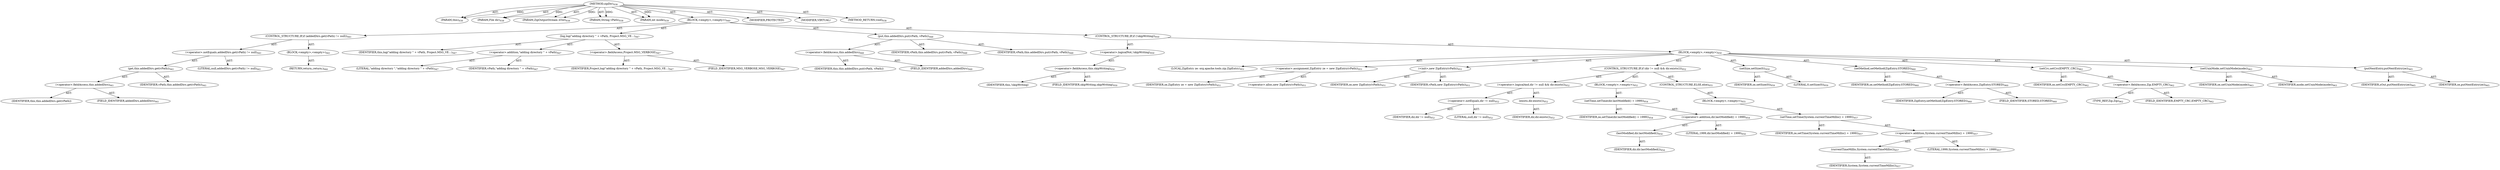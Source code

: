 digraph "zipDir" {  
"111669149726" [label = <(METHOD,zipDir)<SUB>938</SUB>> ]
"115964117003" [label = <(PARAM,this)<SUB>938</SUB>> ]
"115964117051" [label = <(PARAM,File dir)<SUB>938</SUB>> ]
"115964117052" [label = <(PARAM,ZipOutputStream zOut)<SUB>938</SUB>> ]
"115964117053" [label = <(PARAM,String vPath)<SUB>938</SUB>> ]
"115964117054" [label = <(PARAM,int mode)<SUB>939</SUB>> ]
"25769803922" [label = <(BLOCK,&lt;empty&gt;,&lt;empty&gt;)<SUB>940</SUB>> ]
"47244640358" [label = <(CONTROL_STRUCTURE,IF,if (addedDirs.get(vPath) != null))<SUB>941</SUB>> ]
"30064771822" [label = <(&lt;operator&gt;.notEquals,addedDirs.get(vPath) != null)<SUB>941</SUB>> ]
"30064771823" [label = <(get,this.addedDirs.get(vPath))<SUB>941</SUB>> ]
"30064771824" [label = <(&lt;operator&gt;.fieldAccess,this.addedDirs)<SUB>941</SUB>> ]
"68719477390" [label = <(IDENTIFIER,this,this.addedDirs.get(vPath))> ]
"55834574983" [label = <(FIELD_IDENTIFIER,addedDirs,addedDirs)<SUB>941</SUB>> ]
"68719477391" [label = <(IDENTIFIER,vPath,this.addedDirs.get(vPath))<SUB>941</SUB>> ]
"90194313365" [label = <(LITERAL,null,addedDirs.get(vPath) != null)<SUB>941</SUB>> ]
"25769803923" [label = <(BLOCK,&lt;empty&gt;,&lt;empty&gt;)<SUB>941</SUB>> ]
"146028888080" [label = <(RETURN,return;,return;)<SUB>944</SUB>> ]
"30064771825" [label = <(log,log(&quot;adding directory &quot; + vPath, Project.MSG_VE...)<SUB>947</SUB>> ]
"68719476796" [label = <(IDENTIFIER,this,log(&quot;adding directory &quot; + vPath, Project.MSG_VE...)<SUB>947</SUB>> ]
"30064771826" [label = <(&lt;operator&gt;.addition,&quot;adding directory &quot; + vPath)<SUB>947</SUB>> ]
"90194313366" [label = <(LITERAL,&quot;adding directory &quot;,&quot;adding directory &quot; + vPath)<SUB>947</SUB>> ]
"68719477392" [label = <(IDENTIFIER,vPath,&quot;adding directory &quot; + vPath)<SUB>947</SUB>> ]
"30064771827" [label = <(&lt;operator&gt;.fieldAccess,Project.MSG_VERBOSE)<SUB>947</SUB>> ]
"68719477393" [label = <(IDENTIFIER,Project,log(&quot;adding directory &quot; + vPath, Project.MSG_VE...)<SUB>947</SUB>> ]
"55834574984" [label = <(FIELD_IDENTIFIER,MSG_VERBOSE,MSG_VERBOSE)<SUB>947</SUB>> ]
"30064771828" [label = <(put,this.addedDirs.put(vPath, vPath))<SUB>948</SUB>> ]
"30064771829" [label = <(&lt;operator&gt;.fieldAccess,this.addedDirs)<SUB>948</SUB>> ]
"68719477394" [label = <(IDENTIFIER,this,this.addedDirs.put(vPath, vPath))> ]
"55834574985" [label = <(FIELD_IDENTIFIER,addedDirs,addedDirs)<SUB>948</SUB>> ]
"68719477395" [label = <(IDENTIFIER,vPath,this.addedDirs.put(vPath, vPath))<SUB>948</SUB>> ]
"68719477396" [label = <(IDENTIFIER,vPath,this.addedDirs.put(vPath, vPath))<SUB>948</SUB>> ]
"47244640359" [label = <(CONTROL_STRUCTURE,IF,if (!skipWriting))<SUB>950</SUB>> ]
"30064771830" [label = <(&lt;operator&gt;.logicalNot,!skipWriting)<SUB>950</SUB>> ]
"30064771831" [label = <(&lt;operator&gt;.fieldAccess,this.skipWriting)<SUB>950</SUB>> ]
"68719477397" [label = <(IDENTIFIER,this,!skipWriting)> ]
"55834574986" [label = <(FIELD_IDENTIFIER,skipWriting,skipWriting)<SUB>950</SUB>> ]
"25769803924" [label = <(BLOCK,&lt;empty&gt;,&lt;empty&gt;)<SUB>950</SUB>> ]
"94489280598" [label = <(LOCAL,ZipEntry ze: org.apache.tools.zip.ZipEntry)<SUB>951</SUB>> ]
"30064771832" [label = <(&lt;operator&gt;.assignment,ZipEntry ze = new ZipEntry(vPath))<SUB>951</SUB>> ]
"68719477398" [label = <(IDENTIFIER,ze,ZipEntry ze = new ZipEntry(vPath))<SUB>951</SUB>> ]
"30064771833" [label = <(&lt;operator&gt;.alloc,new ZipEntry(vPath))<SUB>951</SUB>> ]
"30064771834" [label = <(&lt;init&gt;,new ZipEntry(vPath))<SUB>951</SUB>> ]
"68719477399" [label = <(IDENTIFIER,ze,new ZipEntry(vPath))<SUB>951</SUB>> ]
"68719477400" [label = <(IDENTIFIER,vPath,new ZipEntry(vPath))<SUB>951</SUB>> ]
"47244640360" [label = <(CONTROL_STRUCTURE,IF,if (dir != null &amp;&amp; dir.exists()))<SUB>952</SUB>> ]
"30064771835" [label = <(&lt;operator&gt;.logicalAnd,dir != null &amp;&amp; dir.exists())<SUB>952</SUB>> ]
"30064771836" [label = <(&lt;operator&gt;.notEquals,dir != null)<SUB>952</SUB>> ]
"68719477401" [label = <(IDENTIFIER,dir,dir != null)<SUB>952</SUB>> ]
"90194313367" [label = <(LITERAL,null,dir != null)<SUB>952</SUB>> ]
"30064771837" [label = <(exists,dir.exists())<SUB>952</SUB>> ]
"68719477402" [label = <(IDENTIFIER,dir,dir.exists())<SUB>952</SUB>> ]
"25769803925" [label = <(BLOCK,&lt;empty&gt;,&lt;empty&gt;)<SUB>952</SUB>> ]
"30064771838" [label = <(setTime,setTime(dir.lastModified() + 1999))<SUB>954</SUB>> ]
"68719477403" [label = <(IDENTIFIER,ze,setTime(dir.lastModified() + 1999))<SUB>954</SUB>> ]
"30064771839" [label = <(&lt;operator&gt;.addition,dir.lastModified() + 1999)<SUB>954</SUB>> ]
"30064771840" [label = <(lastModified,dir.lastModified())<SUB>954</SUB>> ]
"68719477404" [label = <(IDENTIFIER,dir,dir.lastModified())<SUB>954</SUB>> ]
"90194313368" [label = <(LITERAL,1999,dir.lastModified() + 1999)<SUB>954</SUB>> ]
"47244640361" [label = <(CONTROL_STRUCTURE,ELSE,else)<SUB>955</SUB>> ]
"25769803926" [label = <(BLOCK,&lt;empty&gt;,&lt;empty&gt;)<SUB>955</SUB>> ]
"30064771841" [label = <(setTime,setTime(System.currentTimeMillis() + 1999))<SUB>957</SUB>> ]
"68719477405" [label = <(IDENTIFIER,ze,setTime(System.currentTimeMillis() + 1999))<SUB>957</SUB>> ]
"30064771842" [label = <(&lt;operator&gt;.addition,System.currentTimeMillis() + 1999)<SUB>957</SUB>> ]
"30064771843" [label = <(currentTimeMillis,System.currentTimeMillis())<SUB>957</SUB>> ]
"68719477406" [label = <(IDENTIFIER,System,System.currentTimeMillis())<SUB>957</SUB>> ]
"90194313369" [label = <(LITERAL,1999,System.currentTimeMillis() + 1999)<SUB>957</SUB>> ]
"30064771844" [label = <(setSize,setSize(0))<SUB>959</SUB>> ]
"68719477407" [label = <(IDENTIFIER,ze,setSize(0))<SUB>959</SUB>> ]
"90194313370" [label = <(LITERAL,0,setSize(0))<SUB>959</SUB>> ]
"30064771845" [label = <(setMethod,setMethod(ZipEntry.STORED))<SUB>960</SUB>> ]
"68719477408" [label = <(IDENTIFIER,ze,setMethod(ZipEntry.STORED))<SUB>960</SUB>> ]
"30064771846" [label = <(&lt;operator&gt;.fieldAccess,ZipEntry.STORED)<SUB>960</SUB>> ]
"68719477409" [label = <(IDENTIFIER,ZipEntry,setMethod(ZipEntry.STORED))<SUB>960</SUB>> ]
"55834574987" [label = <(FIELD_IDENTIFIER,STORED,STORED)<SUB>960</SUB>> ]
"30064771847" [label = <(setCrc,setCrc(EMPTY_CRC))<SUB>962</SUB>> ]
"68719477410" [label = <(IDENTIFIER,ze,setCrc(EMPTY_CRC))<SUB>962</SUB>> ]
"30064771848" [label = <(&lt;operator&gt;.fieldAccess,Zip.EMPTY_CRC)<SUB>962</SUB>> ]
"180388626451" [label = <(TYPE_REF,Zip,Zip)<SUB>962</SUB>> ]
"55834574988" [label = <(FIELD_IDENTIFIER,EMPTY_CRC,EMPTY_CRC)<SUB>962</SUB>> ]
"30064771849" [label = <(setUnixMode,setUnixMode(mode))<SUB>963</SUB>> ]
"68719477411" [label = <(IDENTIFIER,ze,setUnixMode(mode))<SUB>963</SUB>> ]
"68719477412" [label = <(IDENTIFIER,mode,setUnixMode(mode))<SUB>963</SUB>> ]
"30064771850" [label = <(putNextEntry,putNextEntry(ze))<SUB>965</SUB>> ]
"68719477413" [label = <(IDENTIFIER,zOut,putNextEntry(ze))<SUB>965</SUB>> ]
"68719477414" [label = <(IDENTIFIER,ze,putNextEntry(ze))<SUB>965</SUB>> ]
"133143986262" [label = <(MODIFIER,PROTECTED)> ]
"133143986263" [label = <(MODIFIER,VIRTUAL)> ]
"128849018910" [label = <(METHOD_RETURN,void)<SUB>938</SUB>> ]
  "111669149726" -> "115964117003"  [ label = "AST: "] 
  "111669149726" -> "115964117051"  [ label = "AST: "] 
  "111669149726" -> "115964117052"  [ label = "AST: "] 
  "111669149726" -> "115964117053"  [ label = "AST: "] 
  "111669149726" -> "115964117054"  [ label = "AST: "] 
  "111669149726" -> "25769803922"  [ label = "AST: "] 
  "111669149726" -> "133143986262"  [ label = "AST: "] 
  "111669149726" -> "133143986263"  [ label = "AST: "] 
  "111669149726" -> "128849018910"  [ label = "AST: "] 
  "25769803922" -> "47244640358"  [ label = "AST: "] 
  "25769803922" -> "30064771825"  [ label = "AST: "] 
  "25769803922" -> "30064771828"  [ label = "AST: "] 
  "25769803922" -> "47244640359"  [ label = "AST: "] 
  "47244640358" -> "30064771822"  [ label = "AST: "] 
  "47244640358" -> "25769803923"  [ label = "AST: "] 
  "30064771822" -> "30064771823"  [ label = "AST: "] 
  "30064771822" -> "90194313365"  [ label = "AST: "] 
  "30064771823" -> "30064771824"  [ label = "AST: "] 
  "30064771823" -> "68719477391"  [ label = "AST: "] 
  "30064771824" -> "68719477390"  [ label = "AST: "] 
  "30064771824" -> "55834574983"  [ label = "AST: "] 
  "25769803923" -> "146028888080"  [ label = "AST: "] 
  "30064771825" -> "68719476796"  [ label = "AST: "] 
  "30064771825" -> "30064771826"  [ label = "AST: "] 
  "30064771825" -> "30064771827"  [ label = "AST: "] 
  "30064771826" -> "90194313366"  [ label = "AST: "] 
  "30064771826" -> "68719477392"  [ label = "AST: "] 
  "30064771827" -> "68719477393"  [ label = "AST: "] 
  "30064771827" -> "55834574984"  [ label = "AST: "] 
  "30064771828" -> "30064771829"  [ label = "AST: "] 
  "30064771828" -> "68719477395"  [ label = "AST: "] 
  "30064771828" -> "68719477396"  [ label = "AST: "] 
  "30064771829" -> "68719477394"  [ label = "AST: "] 
  "30064771829" -> "55834574985"  [ label = "AST: "] 
  "47244640359" -> "30064771830"  [ label = "AST: "] 
  "47244640359" -> "25769803924"  [ label = "AST: "] 
  "30064771830" -> "30064771831"  [ label = "AST: "] 
  "30064771831" -> "68719477397"  [ label = "AST: "] 
  "30064771831" -> "55834574986"  [ label = "AST: "] 
  "25769803924" -> "94489280598"  [ label = "AST: "] 
  "25769803924" -> "30064771832"  [ label = "AST: "] 
  "25769803924" -> "30064771834"  [ label = "AST: "] 
  "25769803924" -> "47244640360"  [ label = "AST: "] 
  "25769803924" -> "30064771844"  [ label = "AST: "] 
  "25769803924" -> "30064771845"  [ label = "AST: "] 
  "25769803924" -> "30064771847"  [ label = "AST: "] 
  "25769803924" -> "30064771849"  [ label = "AST: "] 
  "25769803924" -> "30064771850"  [ label = "AST: "] 
  "30064771832" -> "68719477398"  [ label = "AST: "] 
  "30064771832" -> "30064771833"  [ label = "AST: "] 
  "30064771834" -> "68719477399"  [ label = "AST: "] 
  "30064771834" -> "68719477400"  [ label = "AST: "] 
  "47244640360" -> "30064771835"  [ label = "AST: "] 
  "47244640360" -> "25769803925"  [ label = "AST: "] 
  "47244640360" -> "47244640361"  [ label = "AST: "] 
  "30064771835" -> "30064771836"  [ label = "AST: "] 
  "30064771835" -> "30064771837"  [ label = "AST: "] 
  "30064771836" -> "68719477401"  [ label = "AST: "] 
  "30064771836" -> "90194313367"  [ label = "AST: "] 
  "30064771837" -> "68719477402"  [ label = "AST: "] 
  "25769803925" -> "30064771838"  [ label = "AST: "] 
  "30064771838" -> "68719477403"  [ label = "AST: "] 
  "30064771838" -> "30064771839"  [ label = "AST: "] 
  "30064771839" -> "30064771840"  [ label = "AST: "] 
  "30064771839" -> "90194313368"  [ label = "AST: "] 
  "30064771840" -> "68719477404"  [ label = "AST: "] 
  "47244640361" -> "25769803926"  [ label = "AST: "] 
  "25769803926" -> "30064771841"  [ label = "AST: "] 
  "30064771841" -> "68719477405"  [ label = "AST: "] 
  "30064771841" -> "30064771842"  [ label = "AST: "] 
  "30064771842" -> "30064771843"  [ label = "AST: "] 
  "30064771842" -> "90194313369"  [ label = "AST: "] 
  "30064771843" -> "68719477406"  [ label = "AST: "] 
  "30064771844" -> "68719477407"  [ label = "AST: "] 
  "30064771844" -> "90194313370"  [ label = "AST: "] 
  "30064771845" -> "68719477408"  [ label = "AST: "] 
  "30064771845" -> "30064771846"  [ label = "AST: "] 
  "30064771846" -> "68719477409"  [ label = "AST: "] 
  "30064771846" -> "55834574987"  [ label = "AST: "] 
  "30064771847" -> "68719477410"  [ label = "AST: "] 
  "30064771847" -> "30064771848"  [ label = "AST: "] 
  "30064771848" -> "180388626451"  [ label = "AST: "] 
  "30064771848" -> "55834574988"  [ label = "AST: "] 
  "30064771849" -> "68719477411"  [ label = "AST: "] 
  "30064771849" -> "68719477412"  [ label = "AST: "] 
  "30064771850" -> "68719477413"  [ label = "AST: "] 
  "30064771850" -> "68719477414"  [ label = "AST: "] 
  "111669149726" -> "115964117003"  [ label = "DDG: "] 
  "111669149726" -> "115964117051"  [ label = "DDG: "] 
  "111669149726" -> "115964117052"  [ label = "DDG: "] 
  "111669149726" -> "115964117053"  [ label = "DDG: "] 
  "111669149726" -> "115964117054"  [ label = "DDG: "] 
}
